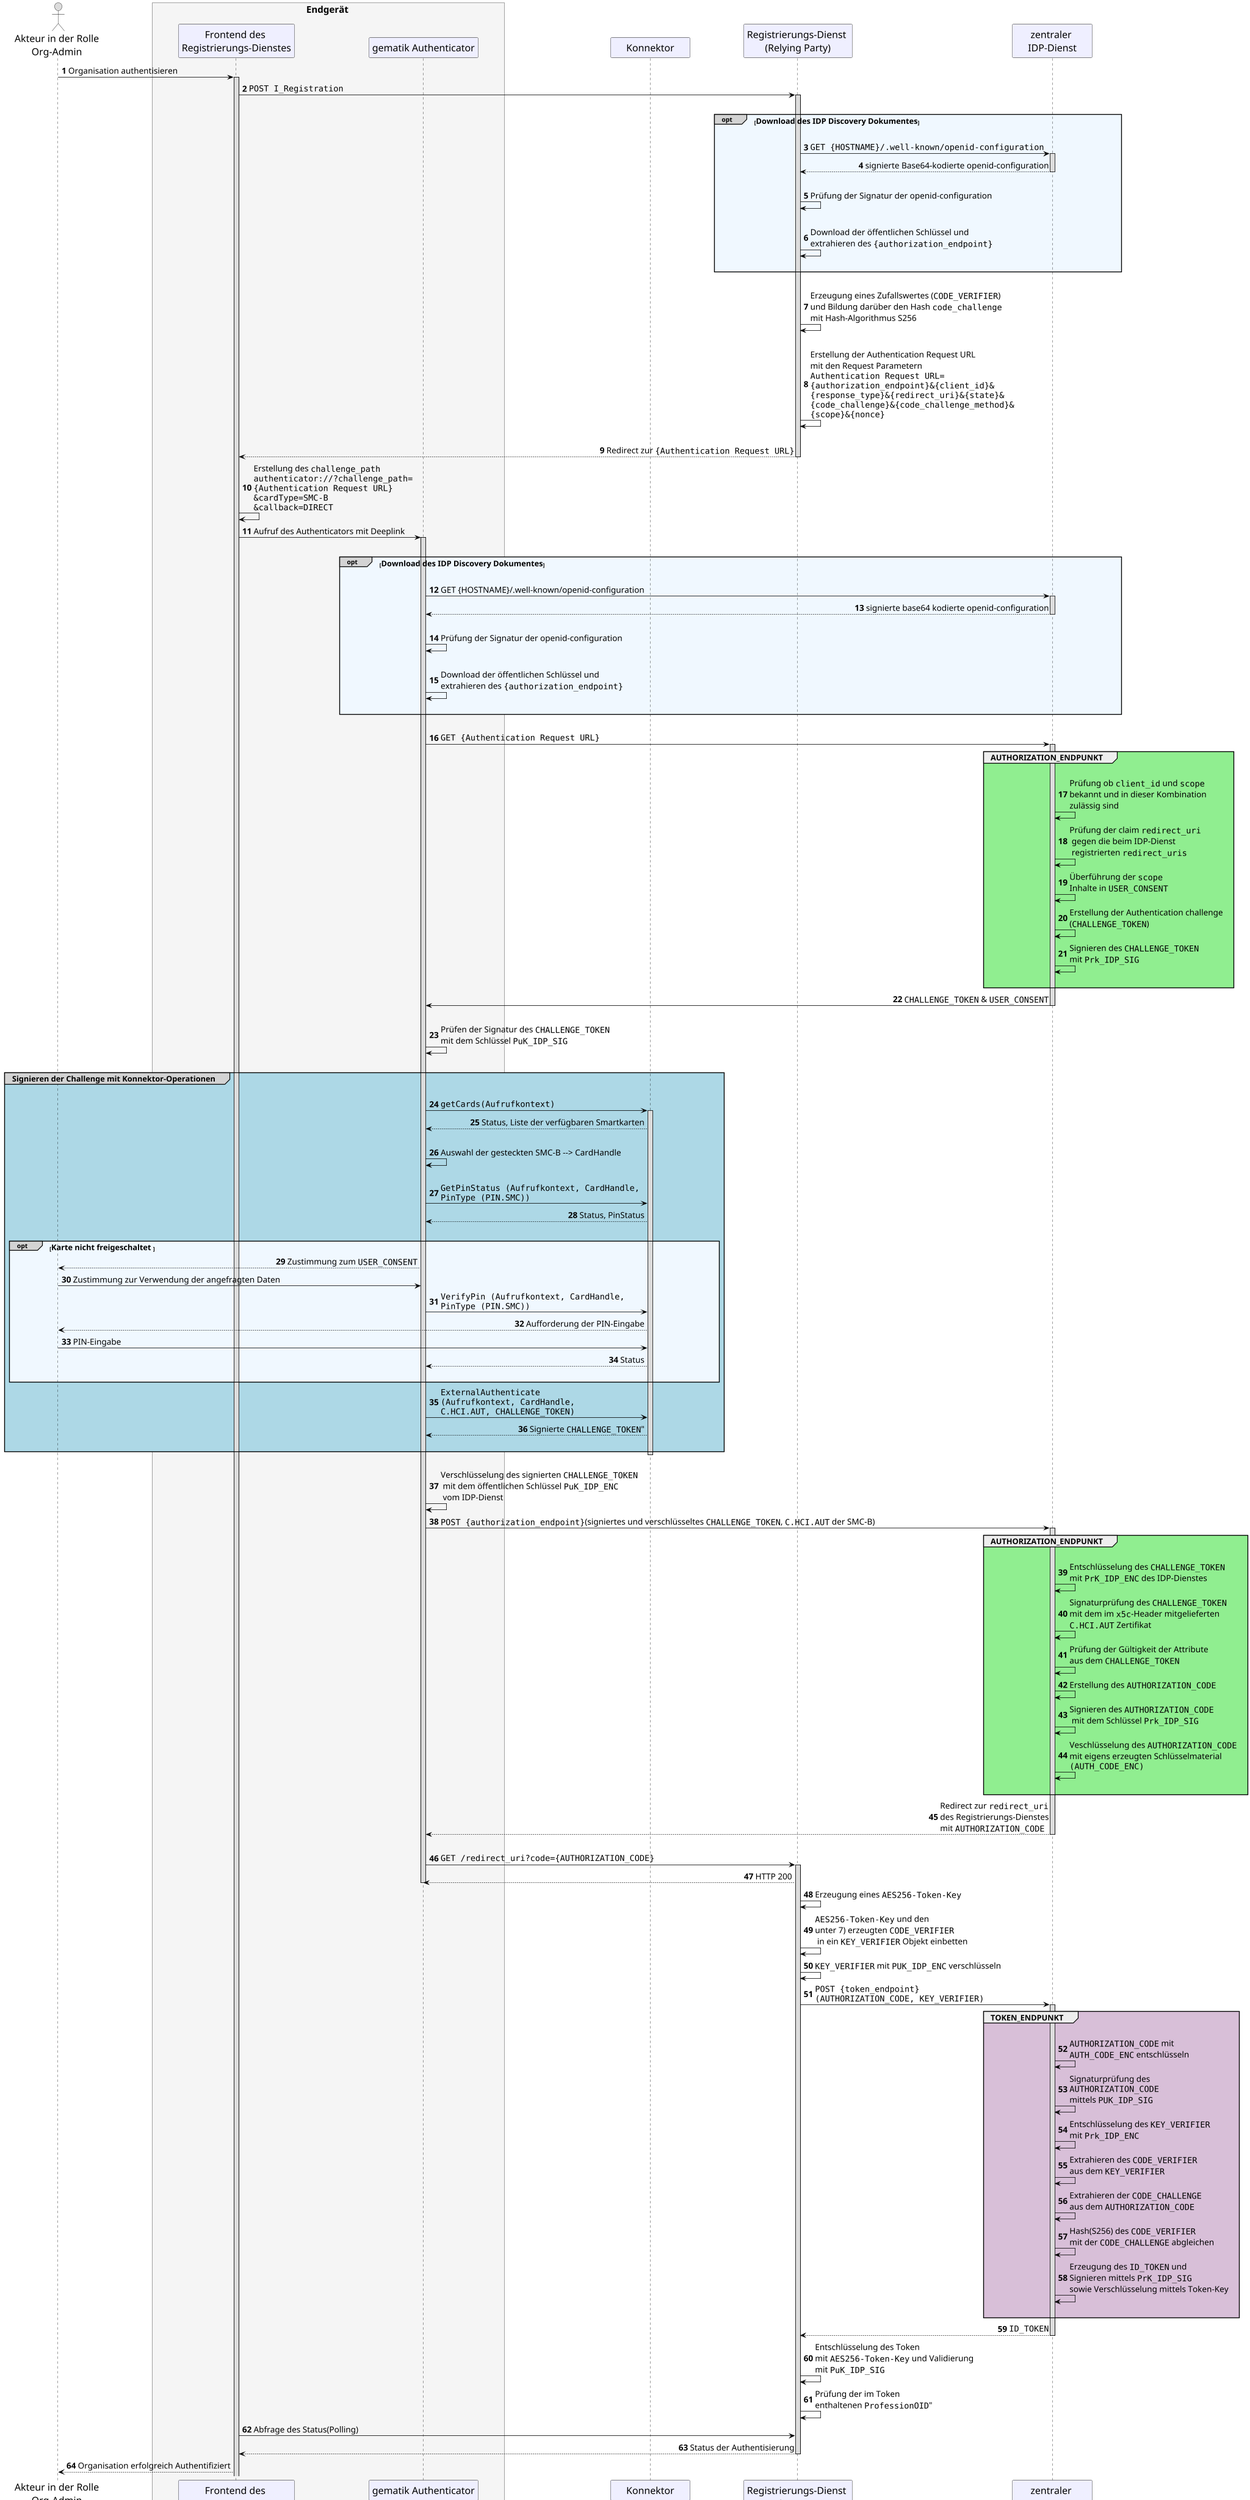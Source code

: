 @startuml
skinparam sequenceMessageAlign direction
skinparam WrapWidth 300
skinparam minClassWidth 150
skinparam BoxPadding 1
skinparam ParticipantPadding 50
skinparam sequenceReferenceHeaderBackgroundColor palegreen
scale max 2048 width

skinparam sequence {
ArrowColor black
ArrowFontSize 17
ActorBorderColor black
LifeLineBorderColor black
LifeLineBackgroundColor Gainsboro

ParticipantBorderColor Motivation
ParticipantBackgroundColor Motivation
ParticipantFontSize 20
ParticipantFontColor black
ParticipantBorderColor Black
ParticipantBackgroundColor MOTIVATION

ActorBackgroundColor Gainsboro
ActorFontColor black
ActorFontSize 20
}

autonumber

actor oa as "Akteur in der Rolle\nOrg-Admin"
  box <size:19>Endgerät</size> #WhiteSmoke
  participant frd as "Frontend des \nRegistrierungs-Dienstes"
  participant au as "gematik Authenticator"
  end box
participant ko as "Konnektor"
participant rd as "Registrierungs-Dienst \n(Relying Party)"
participant ip as "zentraler \nIDP-Dienst"

oa -> frd: Organisation authentisieren 

 activate frd
frd -> rd:""POST I_Registration""
 |||
 activate rd
      opt#LightGrey #AliceBlue <size:16>Download des IDP Discovery Dokumentes</size>
          |||        
            rd -> ip:""GET {HOSTNAME}/.well-known/openid-configuration""
            activate ip
            ip --> rd:signierte Base64-kodierte openid-configuration 
            deactivate ip
            |||
            rd -> rd:Prüfung der Signatur der openid-configuration
            |||
            rd -> rd:Download der öffentlichen Schlüssel und \nextrahieren des ""{authorization_endpoint}""
          |||
          end
|||
rd->rd: Erzeugung eines Zufallswertes (""CODE_VERIFIER"")  \nund Bildung darüber den Hash ""code_challenge"" \nmit Hash-Algorithmus S256

     
|||
rd->rd: Erstellung der Authentication Request URL\nmit den Request Parametern \n""Authentication Request URL=""\n""{authorization_endpoint}&{client_id}&""\n""{response_type}&{redirect_uri}&{state}&""\n""{code_challenge}&{code_challenge_method}&""\n""{scope}&{nonce}""
        |||

rd --> frd: Redirect zur ""{Authentication Request URL}""
 deactivate rd

        frd -> frd: Erstellung des ""challenge_path"" \n""authenticator://?challenge_path=""\n""{Authentication Request URL}""\n""&cardType=SMC-B""\n""&callback=DIRECT""
        frd -> au: Aufruf des Authenticators mit Deeplink 
        |||
        activate au        
          opt#LightGrey #AliceBlue <size:16>Download des IDP Discovery Dokumentes</size>
          |||        
            au -> ip:GET {HOSTNAME}/.well-known/openid-configuration
            activate ip
            ip --> au:signierte base64 kodierte openid-configuration 
            deactivate ip
            |||
            au -> au:Prüfung der Signatur der openid-configuration
            |||
            au -> au:Download der öffentlichen Schlüssel und \nextrahieren des ""{authorization_endpoint}""
          |||
          end
        |||
        
        au -> ip: ""GET {Authentication Request URL}""

        group #LightGreen <size:16>AUTHORIZATION_ENDPUNKT</size>
        |||
        activate ip
        ip -> ip: Prüfung ob ""client_id"" und ""scope"" \nbekannt und in dieser Kombination \nzulässig sind
        ip -> ip: Prüfung der claim ""redirect_uri"" \n gegen die beim IDP-Dienst\n registrierten ""redirect_uris""
        ip -> ip: Überführung der ""scope""\nInhalte in ""USER_CONSENT"" 
        ip -> ip: Erstellung der Authentication challenge\n(""CHALLENGE_TOKEN"")
        ip -> ip: Signieren des ""CHALLENGE_TOKEN""\nmit ""Prk_IDP_SIG""
        |||
        end
        ip -> au: ""CHALLENGE_TOKEN"" & ""USER_CONSENT""
        deactivate ip
        |||
        au -> au: Prüfen der Signatur des ""CHALLENGE_TOKEN""\nmit dem Schlüssel ""PuK_IDP_SIG""
        |||
        group#LightGrey #LightBlue <size:16>Signieren der Challenge mit Konnektor-Operationen</size>
        |||
          au -> ko: ""getCards(Aufrufkontext)""
           activate ko
          ko --> au: Status, Liste der verfügbaren Smartkarten
          |||
          au -> au: Auswahl der gesteckten SMC-B --> CardHandle
          |||
          au -> ko: ""GetPinStatus (Aufrufkontext, CardHandle,""\n""PinType (PIN.SMC))""
          ko --> au: Status, PinStatus
          |||
            opt#LightGrey #AliceBlue <size:16>Karte nicht freigeschaltet </size>
              au --> oa: Zustimmung zum ""USER_CONSENT""
              oa -> au: Zustimmung zur Verwendung der angefragten Daten
              au -> ko: ""VerifyPin (Aufrufkontext, CardHandle,""\n""PinType (PIN.SMC))""
              ko --> oa: Aufforderung der PIN-Eingabe
              oa -> ko: PIN-Eingabe
              ko --> au: Status
            |||
            end
          au -> ko: ""ExternalAuthenticate""\n""(Aufrufkontext, CardHandle,""\n""C.HCI.AUT, CHALLENGE_TOKEN)""
          ko --> au: Signierte ""CHALLENGE_TOKEN"""
        |||
        end
          deactivate ko
        |||
        au -> au: Verschlüsselung des signierten ""CHALLENGE_TOKEN""\n mit dem öffentlichen Schlüssel ""PuK_IDP_ENC""\n vom IDP-Dienst
        
        au ->ip: ""POST {authorization_endpoint}""(signiertes und verschlüsseltes ""CHALLENGE_TOKEN"", ""C.HCI.AUT"" der SMC-B)
        activate ip
        group #LightGreen <size:16>AUTHORIZATION_ENDPUNKT</size>
        |||
        ip -> ip: Entschlüsselung des ""CHALLENGE_TOKEN""\nmit ""PrK_IDP_ENC"" des IDP-Dienstes
        ip -> ip: Signaturprüfung des ""CHALLENGE_TOKEN""\nmit dem im ""x5c""-Header mitgelieferten\n""C.HCI.AUT"" Zertifikat
        ip -> ip: Prüfung der Gültigkeit der Attribute\naus dem ""CHALLENGE_TOKEN""
        ip -> ip: Erstellung des ""AUTHORIZATION_CODE""
        ip -> ip: Signieren des ""AUTHORIZATION_CODE""\n mit dem Schlüssel ""Prk_IDP_SIG""
        ip -> ip: Veschlüsselung des ""AUTHORIZATION_CODE""\nmit eigens erzeugten Schlüsselmaterial\n""(AUTH_CODE_ENC)""
        |||
        end
        ip --> au: Redirect zur ""redirect_uri""\ndes Registrierungs-Dienstes\nmit ""AUTHORIZATION_CODE""
          deactivate ip
        |||
        au -> rd: ""GET /redirect_uri?code={AUTHORIZATION_CODE}""
        activate rd
        rd --> au: HTTP 200
        deactivate au
        
        rd -> rd: Erzeugung eines ""AES256-Token-Key""
        rd -> rd: ""AES256-Token-Key"" und den\nunter 7) erzeugten ""CODE_VERIFIER""\n in ein ""KEY_VERIFIER"" Objekt einbetten 
        rd -> rd: ""KEY_VERIFIER"" mit ""PUK_IDP_ENC"" verschlüsseln
        
        rd -> ip: ""POST {token_endpoint}""\n""(AUTHORIZATION_CODE, KEY_VERIFIER)""
        group #Thistle <size:16>TOKEN_ENDPUNKT</size>
         activate ip
         |||
        ip -> ip: ""AUTHORIZATION_CODE"" mit\n""AUTH_CODE_ENC"" entschlüsseln
        ip -> ip: Signaturprüfung des\n""AUTHORIZATION_CODE""\nmittels ""PUK_IDP_SIG""
        ip -> ip: Entschlüsselung des ""KEY_VERIFIER""\nmit ""Prk_IDP_ENC""
        ip -> ip: Extrahieren des ""CODE_VERIFIER""\naus dem ""KEY_VERIFIER""
        ip -> ip: Extrahieren der ""CODE_CHALLENGE""\naus dem ""AUTHORIZATION_CODE""
        ip -> ip: Hash(S256) des ""CODE_VERIFIER""\nmit der ""CODE_CHALLENGE"" abgleichen  
        ip -> ip: Erzeugung des ""ID_TOKEN"" und\nSignieren mittels ""PrK_IDP_SIG""\nsowie Verschlüsselung mittels Token-Key
        |||
        end
        ip --> rd: ""ID_TOKEN""
        deactivate ip
        rd -> rd:  Entschlüsselung des Token\nmit ""AES256-Token-Key"" und Validierung\nmit ""PuK_IDP_SIG""
        rd -> rd: Prüfung der im Token\nenthaltenen ""ProfessionOID"""
        frd ->rd: Abfrage des Status(Polling)
        rd --> frd: Status der Authentisierung
         deactivate rd
        frd --> oa: Organisation erfolgreich Authentifiziert
@enduml

